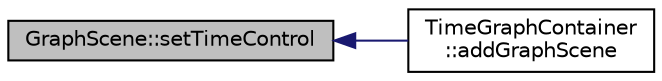 digraph "GraphScene::setTimeControl"
{
 // INTERACTIVE_SVG=YES
  edge [fontname="Helvetica",fontsize="10",labelfontname="Helvetica",labelfontsize="10"];
  node [fontname="Helvetica",fontsize="10",shape=record];
  rankdir="LR";
  Node1 [label="GraphScene::setTimeControl",height=0.2,width=0.4,color="black", fillcolor="grey75", style="filled", fontcolor="black"];
  Node1 -> Node2 [dir="back",color="midnightblue",fontsize="10",style="solid",fontname="Helvetica"];
  Node2 [label="TimeGraphContainer\l::addGraphScene",height=0.2,width=0.4,color="black", fillcolor="white", style="filled",URL="$dd/d73/class_time_graph_container.html#a33301380b0e6e269831b373c231214ab"];
}
